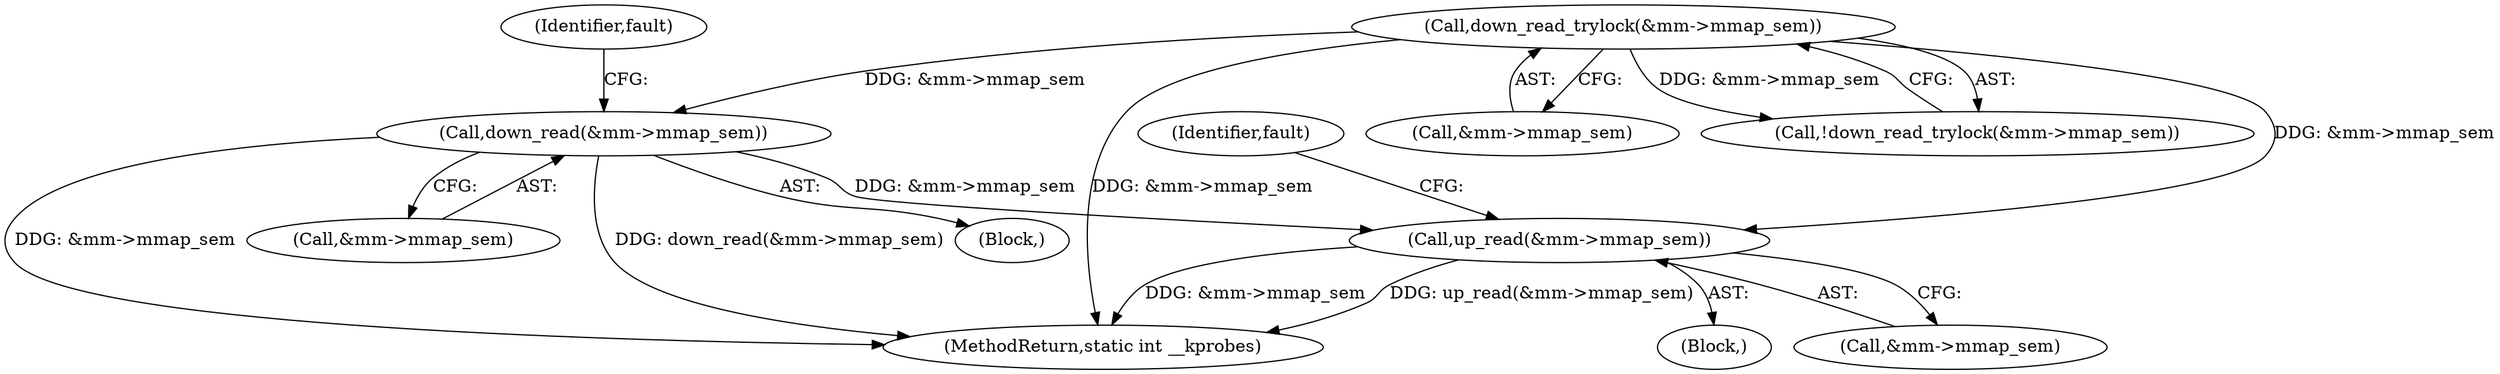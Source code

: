 digraph "0_linux_5a0fdfada3a2aa50d7b947a2e958bf00cbe0d830_0@API" {
"1000205" [label="(Call,down_read(&mm->mmap_sem))"];
"1000187" [label="(Call,down_read_trylock(&mm->mmap_sem))"];
"1000285" [label="(Call,up_read(&mm->mmap_sem))"];
"1000205" [label="(Call,down_read(&mm->mmap_sem))"];
"1000206" [label="(Call,&mm->mmap_sem)"];
"1000286" [label="(Call,&mm->mmap_sem)"];
"1000285" [label="(Call,up_read(&mm->mmap_sem))"];
"1000356" [label="(MethodReturn,static int __kprobes)"];
"1000192" [label="(Block,)"];
"1000116" [label="(Block,)"];
"1000225" [label="(Identifier,fault)"];
"1000187" [label="(Call,down_read_trylock(&mm->mmap_sem))"];
"1000188" [label="(Call,&mm->mmap_sem)"];
"1000186" [label="(Call,!down_read_trylock(&mm->mmap_sem))"];
"1000294" [label="(Identifier,fault)"];
"1000205" -> "1000192"  [label="AST: "];
"1000205" -> "1000206"  [label="CFG: "];
"1000206" -> "1000205"  [label="AST: "];
"1000225" -> "1000205"  [label="CFG: "];
"1000205" -> "1000356"  [label="DDG: &mm->mmap_sem"];
"1000205" -> "1000356"  [label="DDG: down_read(&mm->mmap_sem)"];
"1000187" -> "1000205"  [label="DDG: &mm->mmap_sem"];
"1000205" -> "1000285"  [label="DDG: &mm->mmap_sem"];
"1000187" -> "1000186"  [label="AST: "];
"1000187" -> "1000188"  [label="CFG: "];
"1000188" -> "1000187"  [label="AST: "];
"1000186" -> "1000187"  [label="CFG: "];
"1000187" -> "1000356"  [label="DDG: &mm->mmap_sem"];
"1000187" -> "1000186"  [label="DDG: &mm->mmap_sem"];
"1000187" -> "1000285"  [label="DDG: &mm->mmap_sem"];
"1000285" -> "1000116"  [label="AST: "];
"1000285" -> "1000286"  [label="CFG: "];
"1000286" -> "1000285"  [label="AST: "];
"1000294" -> "1000285"  [label="CFG: "];
"1000285" -> "1000356"  [label="DDG: &mm->mmap_sem"];
"1000285" -> "1000356"  [label="DDG: up_read(&mm->mmap_sem)"];
}
